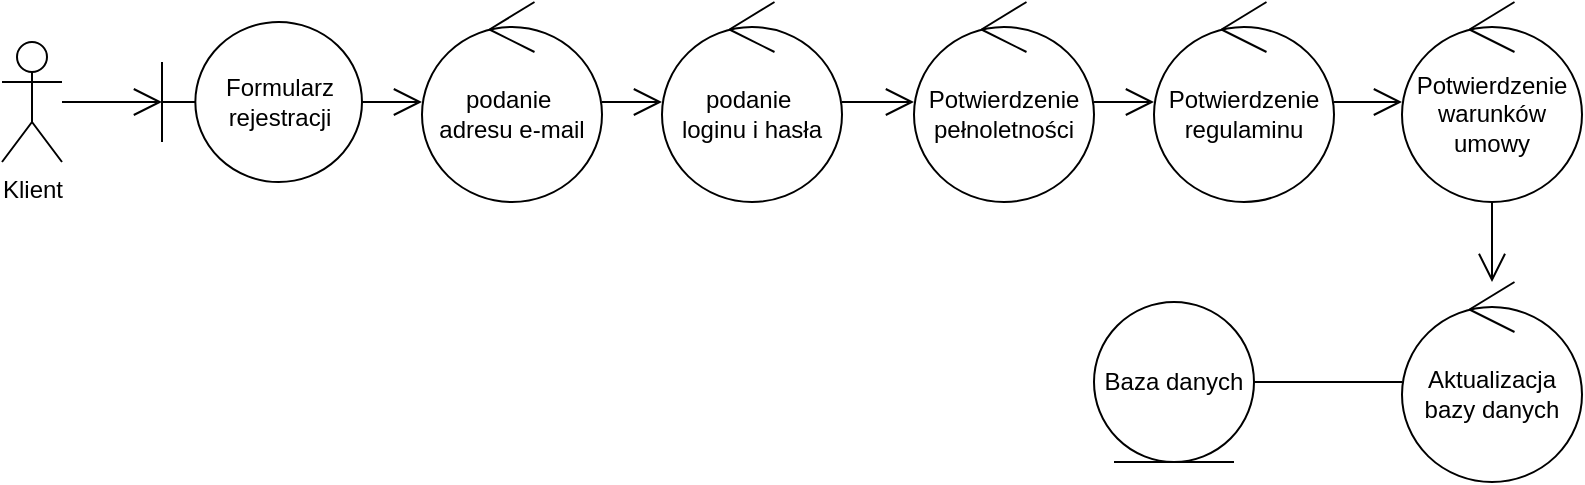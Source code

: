 <mxfile version="26.1.3">
  <diagram name="Strona-1" id="8_AACsUMSYmIjoarP9tH">
    <mxGraphModel dx="1780" dy="1988" grid="1" gridSize="10" guides="1" tooltips="1" connect="1" arrows="1" fold="1" page="1" pageScale="1" pageWidth="827" pageHeight="1169" math="0" shadow="0">
      <root>
        <mxCell id="0" />
        <mxCell id="1" parent="0" />
        <mxCell id="vJXzpz2bgyRPpb8iUKKq-1" value="Klient" style="shape=umlActor;verticalLabelPosition=bottom;verticalAlign=top;html=1;outlineConnect=0;" vertex="1" parent="1">
          <mxGeometry x="19" y="290" width="30" height="60" as="geometry" />
        </mxCell>
        <mxCell id="vJXzpz2bgyRPpb8iUKKq-2" value="Baza danych" style="ellipse;shape=umlEntity;whiteSpace=wrap;html=1;" vertex="1" parent="1">
          <mxGeometry x="565" y="420" width="80" height="80" as="geometry" />
        </mxCell>
        <mxCell id="vJXzpz2bgyRPpb8iUKKq-3" value="Formularz&lt;div&gt;rejestracji&lt;/div&gt;" style="shape=umlBoundary;whiteSpace=wrap;html=1;" vertex="1" parent="1">
          <mxGeometry x="99" y="280" width="100" height="80" as="geometry" />
        </mxCell>
        <mxCell id="vJXzpz2bgyRPpb8iUKKq-4" value="podanie&amp;nbsp;&lt;div&gt;adresu e-mail&lt;/div&gt;" style="ellipse;shape=umlControl;whiteSpace=wrap;html=1;" vertex="1" parent="1">
          <mxGeometry x="229" y="270" width="90" height="100" as="geometry" />
        </mxCell>
        <mxCell id="vJXzpz2bgyRPpb8iUKKq-6" value="Potwierdzenie pełnoletności" style="ellipse;shape=umlControl;whiteSpace=wrap;html=1;" vertex="1" parent="1">
          <mxGeometry x="475" y="270" width="90" height="100" as="geometry" />
        </mxCell>
        <mxCell id="vJXzpz2bgyRPpb8iUKKq-7" value="Potwierdzenie regulaminu" style="ellipse;shape=umlControl;whiteSpace=wrap;html=1;" vertex="1" parent="1">
          <mxGeometry x="595" y="270" width="90" height="100" as="geometry" />
        </mxCell>
        <mxCell id="vJXzpz2bgyRPpb8iUKKq-8" value="Potwierdzenie warunków umowy" style="ellipse;shape=umlControl;whiteSpace=wrap;html=1;" vertex="1" parent="1">
          <mxGeometry x="719" y="270" width="90" height="100" as="geometry" />
        </mxCell>
        <mxCell id="vJXzpz2bgyRPpb8iUKKq-9" value="Aktualizacja bazy danych" style="ellipse;shape=umlControl;whiteSpace=wrap;html=1;" vertex="1" parent="1">
          <mxGeometry x="719" y="410" width="90" height="100" as="geometry" />
        </mxCell>
        <mxCell id="vJXzpz2bgyRPpb8iUKKq-11" value="" style="endArrow=open;endFill=1;endSize=12;html=1;rounded=0;fontSize=12;curved=1;" edge="1" parent="1" source="vJXzpz2bgyRPpb8iUKKq-1" target="vJXzpz2bgyRPpb8iUKKq-3">
          <mxGeometry width="160" relative="1" as="geometry">
            <mxPoint x="99" y="410" as="sourcePoint" />
            <mxPoint x="259" y="410" as="targetPoint" />
          </mxGeometry>
        </mxCell>
        <mxCell id="vJXzpz2bgyRPpb8iUKKq-12" value="" style="endArrow=open;endFill=1;endSize=12;html=1;rounded=0;fontSize=12;curved=1;" edge="1" parent="1" source="vJXzpz2bgyRPpb8iUKKq-3" target="vJXzpz2bgyRPpb8iUKKq-4">
          <mxGeometry width="160" relative="1" as="geometry">
            <mxPoint x="119" y="420" as="sourcePoint" />
            <mxPoint x="279" y="420" as="targetPoint" />
          </mxGeometry>
        </mxCell>
        <mxCell id="vJXzpz2bgyRPpb8iUKKq-13" value="" style="endArrow=open;endFill=1;endSize=12;html=1;rounded=0;fontSize=12;curved=1;" edge="1" parent="1" source="vJXzpz2bgyRPpb8iUKKq-18" target="vJXzpz2bgyRPpb8iUKKq-6">
          <mxGeometry width="160" relative="1" as="geometry">
            <mxPoint x="439" y="440" as="sourcePoint" />
            <mxPoint x="309" y="320" as="targetPoint" />
          </mxGeometry>
        </mxCell>
        <mxCell id="vJXzpz2bgyRPpb8iUKKq-14" value="" style="endArrow=open;endFill=1;endSize=12;html=1;rounded=0;fontSize=12;curved=1;" edge="1" parent="1" source="vJXzpz2bgyRPpb8iUKKq-6" target="vJXzpz2bgyRPpb8iUKKq-7">
          <mxGeometry width="160" relative="1" as="geometry">
            <mxPoint x="575" y="440" as="sourcePoint" />
            <mxPoint x="735" y="440" as="targetPoint" />
          </mxGeometry>
        </mxCell>
        <mxCell id="vJXzpz2bgyRPpb8iUKKq-15" value="" style="endArrow=open;endFill=1;endSize=12;html=1;rounded=0;fontSize=12;curved=1;" edge="1" parent="1" source="vJXzpz2bgyRPpb8iUKKq-7" target="vJXzpz2bgyRPpb8iUKKq-8">
          <mxGeometry width="160" relative="1" as="geometry">
            <mxPoint x="655" y="450" as="sourcePoint" />
            <mxPoint x="815" y="450" as="targetPoint" />
          </mxGeometry>
        </mxCell>
        <mxCell id="vJXzpz2bgyRPpb8iUKKq-16" value="" style="endArrow=open;endFill=1;endSize=12;html=1;rounded=0;fontSize=12;curved=1;" edge="1" parent="1" source="vJXzpz2bgyRPpb8iUKKq-8" target="vJXzpz2bgyRPpb8iUKKq-9">
          <mxGeometry width="160" relative="1" as="geometry">
            <mxPoint x="819" y="400" as="sourcePoint" />
            <mxPoint x="979" y="400" as="targetPoint" />
          </mxGeometry>
        </mxCell>
        <mxCell id="vJXzpz2bgyRPpb8iUKKq-17" value="" style="endArrow=none;html=1;rounded=0;fontSize=12;startSize=8;endSize=8;curved=1;" edge="1" parent="1" source="vJXzpz2bgyRPpb8iUKKq-2" target="vJXzpz2bgyRPpb8iUKKq-9">
          <mxGeometry width="50" height="50" relative="1" as="geometry">
            <mxPoint x="689" y="640" as="sourcePoint" />
            <mxPoint x="739" y="590" as="targetPoint" />
          </mxGeometry>
        </mxCell>
        <mxCell id="vJXzpz2bgyRPpb8iUKKq-18" value="podanie&amp;nbsp;&lt;div&gt;loginu i hasła&lt;/div&gt;" style="ellipse;shape=umlControl;whiteSpace=wrap;html=1;" vertex="1" parent="1">
          <mxGeometry x="349" y="270" width="90" height="100" as="geometry" />
        </mxCell>
        <mxCell id="vJXzpz2bgyRPpb8iUKKq-20" value="" style="endArrow=open;endFill=1;endSize=12;html=1;rounded=0;fontSize=12;curved=1;" edge="1" parent="1" source="vJXzpz2bgyRPpb8iUKKq-4" target="vJXzpz2bgyRPpb8iUKKq-18">
          <mxGeometry width="160" relative="1" as="geometry">
            <mxPoint x="299" y="430" as="sourcePoint" />
            <mxPoint x="459" y="430" as="targetPoint" />
          </mxGeometry>
        </mxCell>
      </root>
    </mxGraphModel>
  </diagram>
</mxfile>
